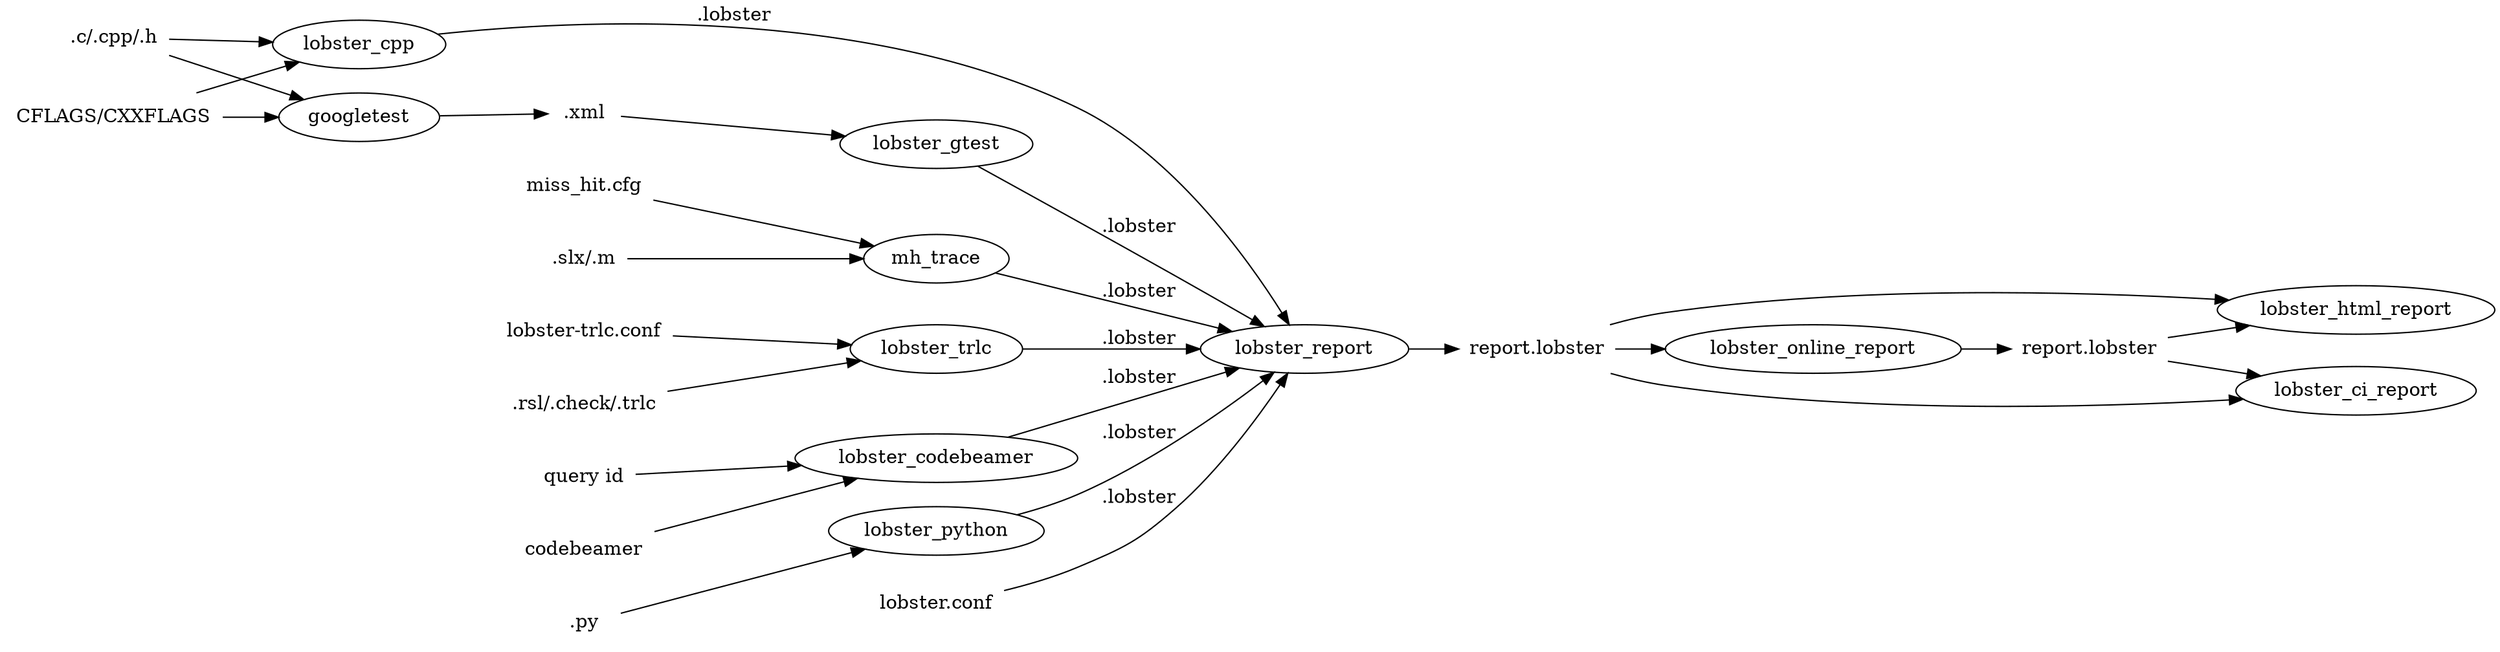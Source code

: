digraph "LOBSTER_DataFlow" {

graph [rankdir=LR];

c_sources [shape=none, label=".c/.cpp/.h"];
c_build [shape=none, label="CFLAGS/CXXFLAGS"]
lobster_cpp;
c_sources -> lobster_cpp;
c_build -> lobster_cpp;

googletest;

c_sources -> googletest;
c_build -> googletest;

gtest_log [shape=none, label=".xml"];

googletest -> gtest_log;

lobster_gtest;
gtest_log -> lobster_gtest;


m_sources [shape=none, label=".slx/.m"];
mh_conf [shape=none, label="miss_hit.cfg"];
mh_trace;
m_sources -> mh_trace;
mh_conf -> mh_trace;

trlc_sources [shape=none, label=".rsl/.check/.trlc"];
trlc_conf [shape=none, label="lobster-trlc.conf"];
lobster_trlc;
trlc_sources -> lobster_trlc;
trlc_conf -> lobster_trlc;

cb_instance [shape=none, label="codebeamer"];
cb_query [shape=none, label="query id"];
lobster_codebeamer;
cb_instance -> lobster_codebeamer;
cb_query -> lobster_codebeamer;

py_sources [shape=none, label=".py"];
lobster_python;
py_sources -> lobster_python;



lobster_report;
lobster_conf [shape=none, label="lobster.conf"];
lobster_conf -> lobster_report [label=".lobster"];
lobster_cpp -> lobster_report [label=".lobster"];
mh_trace -> lobster_report [label=".lobster"];
lobster_trlc -> lobster_report [label=".lobster"];
lobster_codebeamer -> lobster_report [label=".lobster"];
lobster_python -> lobster_report [label=".lobster"];
lobster_gtest -> lobster_report [label=".lobster"];

report_lobster [shape=none, label="report.lobster"];
lobster_report -> report_lobster;

report_lobster_online [shape=none, label="report.lobster"];
lobster_online_report;
report_lobster -> lobster_online_report;
lobster_online_report -> report_lobster_online;

lobster_html_report;
lobster_ci_report;

report_lobster -> lobster_html_report;
report_lobster -> lobster_ci_report;
report_lobster_online -> lobster_html_report;
report_lobster_online -> lobster_ci_report;

}
